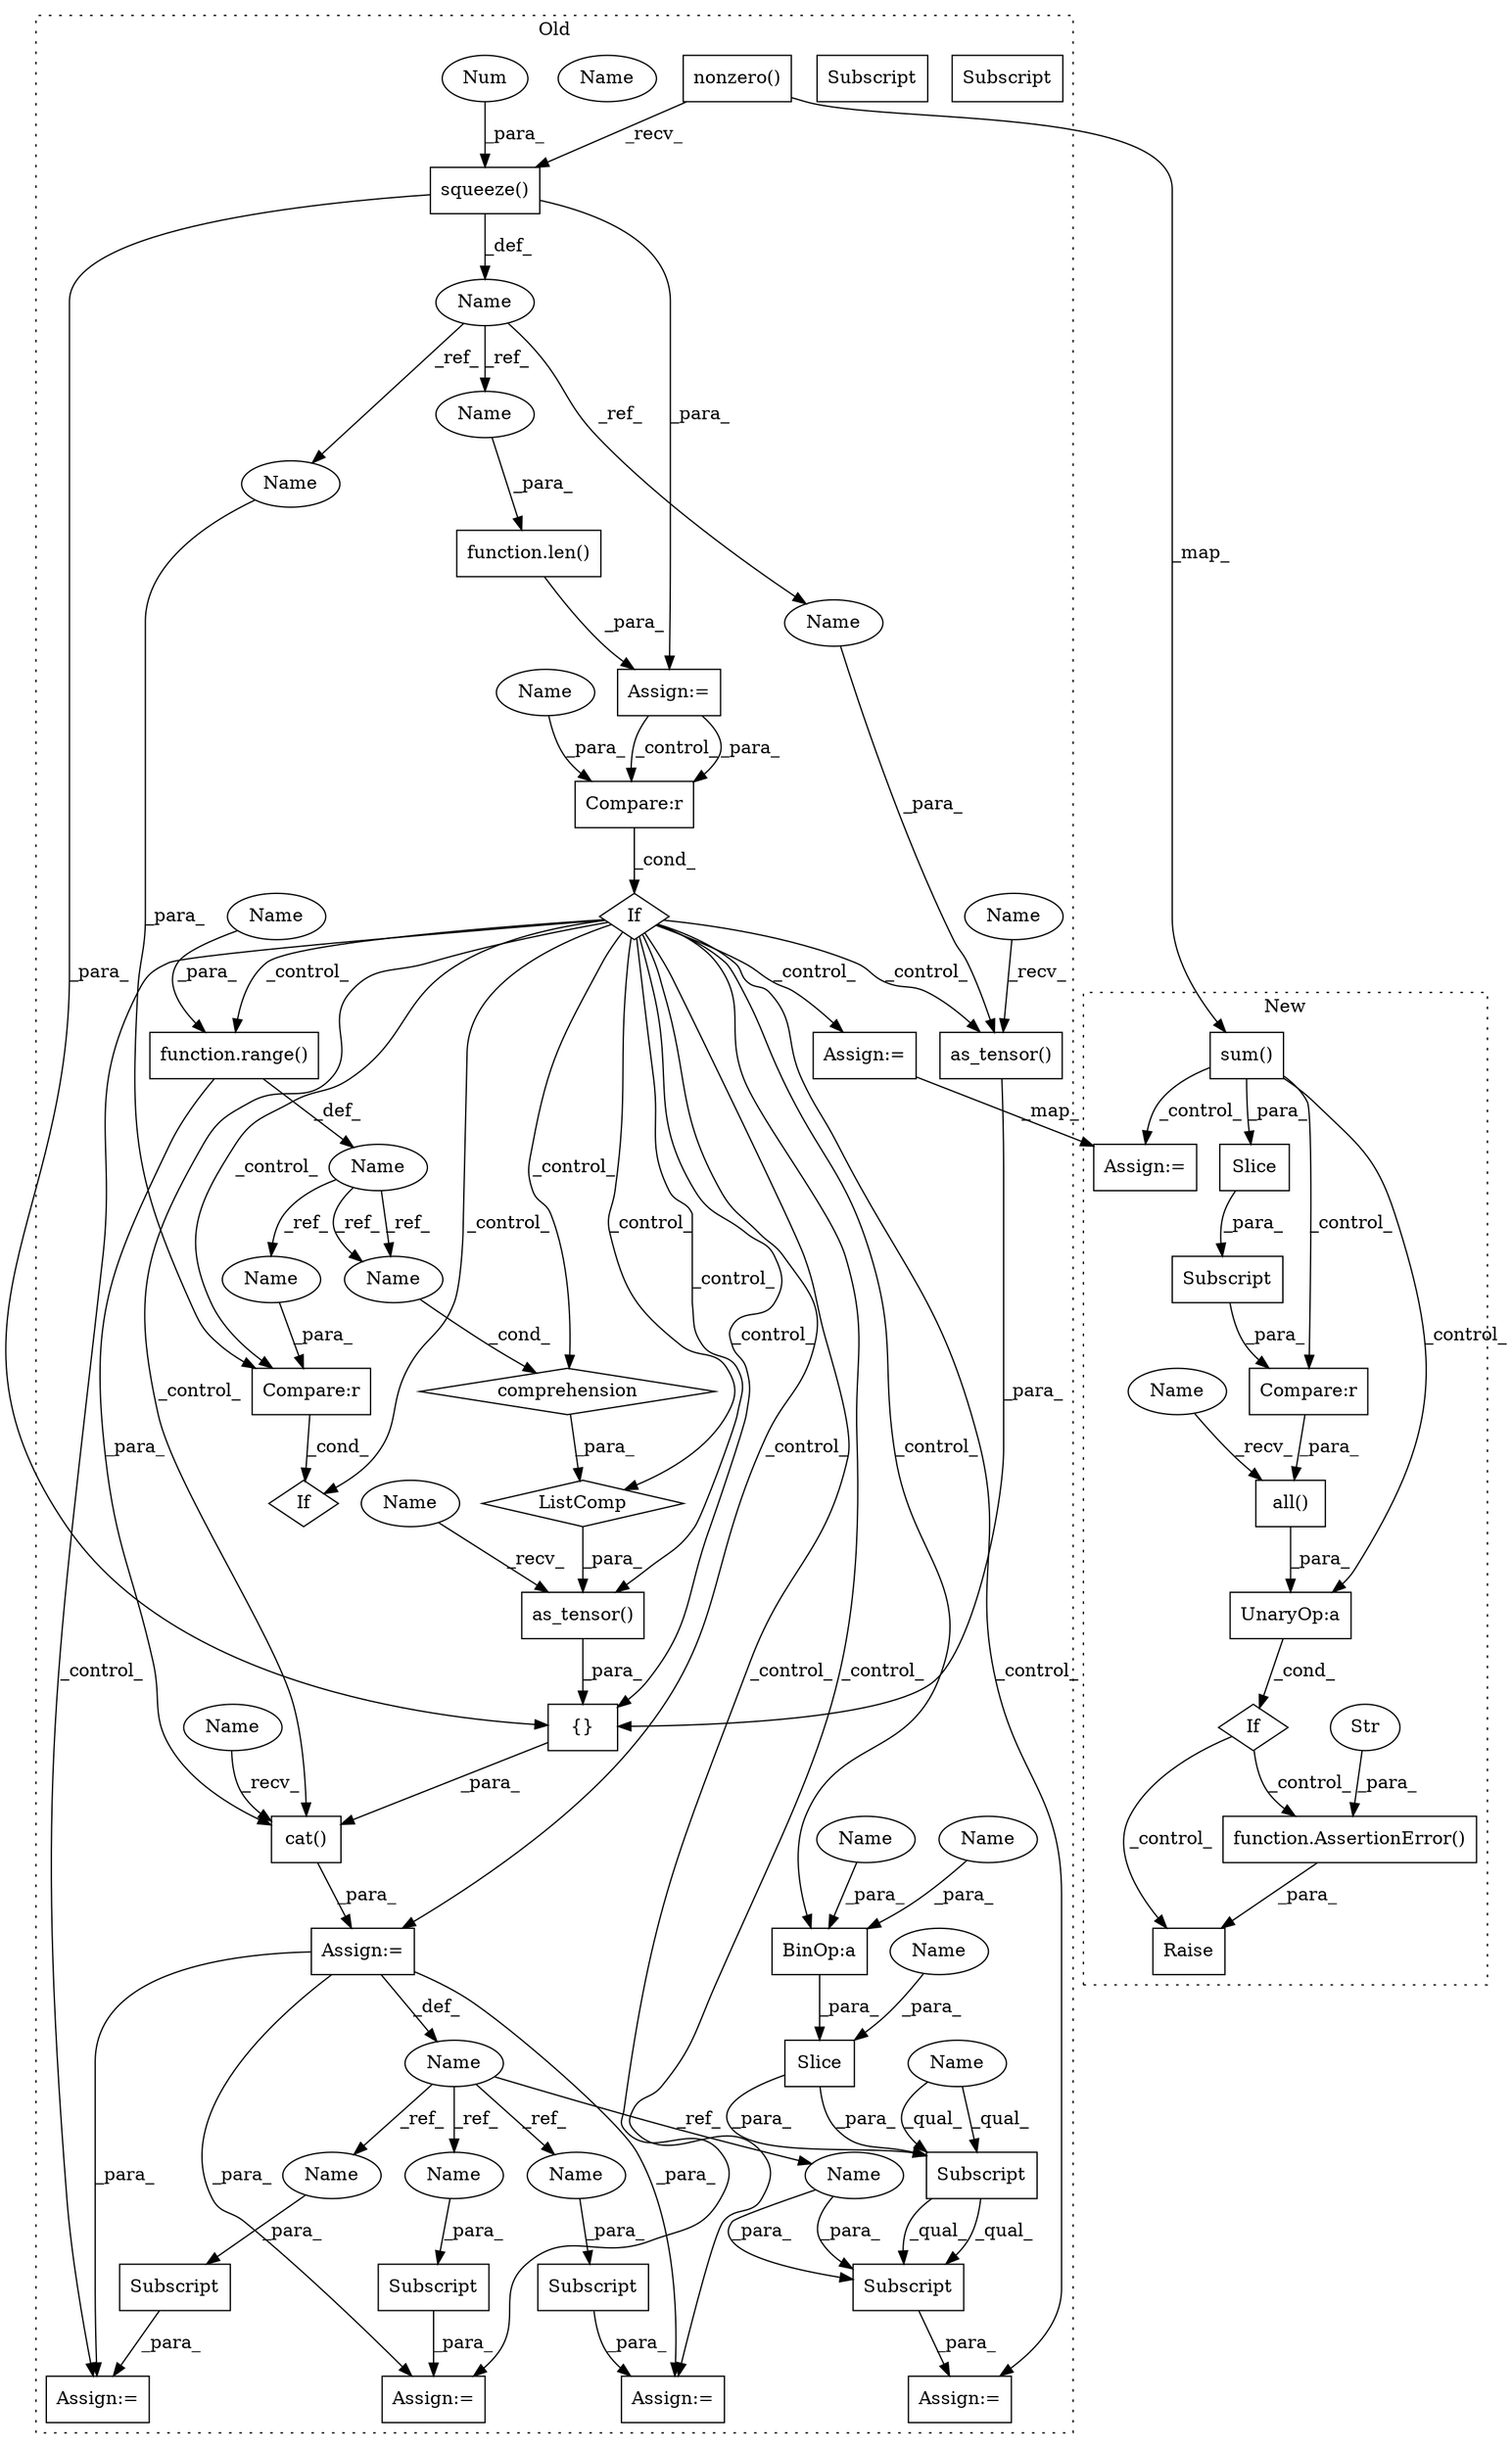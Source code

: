 digraph G {
subgraph cluster0 {
1 [label="If" a="96" s="6159,6170" l="3,18" shape="diamond"];
3 [label="Compare:r" a="40" s="6162" l="8" shape="box"];
4 [label="Assign:=" a="68" s="6715" l="3" shape="box"];
5 [label="function.range()" a="75" s="6479,6486" l="6,1" shape="box"];
6 [label="If" a="96" s="6491" l="22" shape="diamond"];
8 [label="as_tensor()" a="75" s="6451,6514" l="16,16" shape="box"];
10 [label="BinOp:a" a="82" s="6747" l="1" shape="box"];
11 [label="as_tensor()" a="75" s="6384,6413" l="16,16" shape="box"];
13 [label="Subscript" a="63" s="6575,0" l="19,0" shape="box"];
14 [label="{}" a="59" s="6362,6530" l="22,0" shape="box"];
15 [label="Subscript" a="63" s="6665,0" l="19,0" shape="box"];
16 [label="Name" a="87" s="5896" l="13" shape="ellipse"];
17 [label="function.len()" a="75" s="5990,6007" l="4,1" shape="box"];
18 [label="Subscript" a="63" s="6718,0" l="45,0" shape="box"];
19 [label="ListComp" a="106" s="6467" l="47" shape="diamond"];
20 [label="Subscript" a="63" s="6718,0" l="32,0" shape="box"];
21 [label="Slice" a="80" s="6731" l="18" shape="box"];
22 [label="Subscript" a="63" s="6620,0" l="19,0" shape="box"];
24 [label="comprehension" a="45" s="6470" l="3" shape="diamond"];
26 [label="nonzero()" a="75" s="5912,5950" l="14,1" shape="box"];
28 [label="Compare:r" a="40" s="6491" l="22" shape="box"];
31 [label="Name" a="87" s="6338" l="11" shape="ellipse"];
32 [label="Name" a="87" s="6468" l="1" shape="ellipse"];
33 [label="cat()" a="75" s="6352,6548" l="10,1" shape="box"];
34 [label="Name" a="87" s="6474" l="1" shape="ellipse"];
36 [label="Assign:=" a="68" s="6662" l="3" shape="box"];
37 [label="Assign:=" a="68" s="5987" l="3" shape="box"];
38 [label="Assign:=" a="68" s="6349" l="3" shape="box"];
39 [label="Assign:=" a="68" s="6572" l="3" shape="box"];
40 [label="Assign:=" a="68" s="6617" l="3" shape="box"];
41 [label="squeeze()" a="75" s="5912,5961" l="48,1" shape="box"];
42 [label="Num" a="76" s="5960" l="1" shape="ellipse"];
43 [label="Assign:=" a="68" s="6202" l="3" shape="box"];
45 [label="Name" a="87" s="6352" l="5" shape="ellipse"];
46 [label="Name" a="87" s="6451" l="5" shape="ellipse"];
47 [label="Name" a="87" s="6384" l="5" shape="ellipse"];
48 [label="Name" a="87" s="6627" l="11" shape="ellipse"];
49 [label="Name" a="87" s="6672" l="11" shape="ellipse"];
50 [label="Name" a="87" s="6582" l="11" shape="ellipse"];
51 [label="Name" a="87" s="6751" l="11" shape="ellipse"];
52 [label="Subscript" a="63" s="6718,0" l="32,0" shape="box"];
53 [label="Subscript" a="63" s="6718,0" l="45,0" shape="box"];
54 [label="Name" a="87" s="6718" l="12" shape="ellipse"];
55 [label="Name" a="87" s="6169" l="1" shape="ellipse"];
56 [label="Name" a="87" s="6748" l="1" shape="ellipse"];
57 [label="Name" a="87" s="6485" l="1" shape="ellipse"];
58 [label="Name" a="87" s="6491" l="1" shape="ellipse"];
59 [label="Name" a="87" s="6468" l="1" shape="ellipse"];
61 [label="Name" a="87" s="6740" l="7" shape="ellipse"];
62 [label="Name" a="87" s="6731" l="7" shape="ellipse"];
63 [label="Name" a="87" s="5994" l="13" shape="ellipse"];
64 [label="Name" a="87" s="6400" l="13" shape="ellipse"];
65 [label="Name" a="87" s="6500" l="13" shape="ellipse"];
label = "Old";
style="dotted";
}
subgraph cluster1 {
2 [label="Slice" a="80" s="6119" l="4" shape="box"];
7 [label="If" a="96" s="6095,6141" l="3,18" shape="diamond"];
9 [label="UnaryOp:a" a="61" s="6098" l="43" shape="box"];
12 [label="Subscript" a="63" s="6112,0" l="12,0" shape="box"];
23 [label="all()" a="75" s="6102,6140" l="10,1" shape="box"];
25 [label="sum()" a="75" s="5902,5936" l="10,1" shape="box"];
27 [label="Compare:r" a="40" s="6112" l="28" shape="box"];
29 [label="function.AssertionError()" a="75" s="6165,6226" l="15,1" shape="box"];
30 [label="Str" a="66" s="6180" l="46" shape="ellipse"];
35 [label="Raise" a="91" s="6159" l="6" shape="box"];
44 [label="Assign:=" a="68" s="6255" l="3" shape="box"];
60 [label="Name" a="87" s="6102" l="5" shape="ellipse"];
label = "New";
style="dotted";
}
1 -> 33 [label="_control_"];
1 -> 43 [label="_control_"];
1 -> 14 [label="_control_"];
1 -> 19 [label="_control_"];
1 -> 39 [label="_control_"];
1 -> 24 [label="_control_"];
1 -> 10 [label="_control_"];
1 -> 6 [label="_control_"];
1 -> 11 [label="_control_"];
1 -> 36 [label="_control_"];
1 -> 40 [label="_control_"];
1 -> 8 [label="_control_"];
1 -> 5 [label="_control_"];
1 -> 4 [label="_control_"];
1 -> 28 [label="_control_"];
1 -> 38 [label="_control_"];
2 -> 12 [label="_para_"];
3 -> 1 [label="_cond_"];
5 -> 33 [label="_para_"];
5 -> 34 [label="_def_"];
7 -> 29 [label="_control_"];
7 -> 35 [label="_control_"];
8 -> 14 [label="_para_"];
9 -> 7 [label="_cond_"];
10 -> 21 [label="_para_"];
11 -> 14 [label="_para_"];
12 -> 27 [label="_para_"];
13 -> 39 [label="_para_"];
14 -> 33 [label="_para_"];
15 -> 36 [label="_para_"];
16 -> 63 [label="_ref_"];
16 -> 64 [label="_ref_"];
16 -> 65 [label="_ref_"];
17 -> 37 [label="_para_"];
19 -> 8 [label="_para_"];
21 -> 52 [label="_para_"];
21 -> 52 [label="_para_"];
22 -> 40 [label="_para_"];
23 -> 9 [label="_para_"];
24 -> 19 [label="_para_"];
25 -> 27 [label="_control_"];
25 -> 9 [label="_control_"];
25 -> 2 [label="_para_"];
25 -> 44 [label="_control_"];
26 -> 41 [label="_recv_"];
26 -> 25 [label="_map_"];
27 -> 23 [label="_para_"];
28 -> 6 [label="_cond_"];
29 -> 35 [label="_para_"];
30 -> 29 [label="_para_"];
31 -> 48 [label="_ref_"];
31 -> 50 [label="_ref_"];
31 -> 51 [label="_ref_"];
31 -> 49 [label="_ref_"];
33 -> 38 [label="_para_"];
34 -> 58 [label="_ref_"];
34 -> 59 [label="_ref_"];
34 -> 59 [label="_ref_"];
37 -> 3 [label="_control_"];
37 -> 3 [label="_para_"];
38 -> 40 [label="_para_"];
38 -> 31 [label="_def_"];
38 -> 39 [label="_para_"];
38 -> 36 [label="_para_"];
41 -> 14 [label="_para_"];
41 -> 16 [label="_def_"];
41 -> 37 [label="_para_"];
42 -> 41 [label="_para_"];
43 -> 44 [label="_map_"];
45 -> 33 [label="_recv_"];
46 -> 8 [label="_recv_"];
47 -> 11 [label="_recv_"];
48 -> 22 [label="_para_"];
49 -> 15 [label="_para_"];
50 -> 13 [label="_para_"];
51 -> 53 [label="_para_"];
51 -> 53 [label="_para_"];
52 -> 53 [label="_qual_"];
52 -> 53 [label="_qual_"];
53 -> 4 [label="_para_"];
54 -> 52 [label="_qual_"];
54 -> 52 [label="_qual_"];
55 -> 3 [label="_para_"];
56 -> 10 [label="_para_"];
57 -> 5 [label="_para_"];
58 -> 28 [label="_para_"];
59 -> 24 [label="_cond_"];
60 -> 23 [label="_recv_"];
61 -> 10 [label="_para_"];
62 -> 21 [label="_para_"];
63 -> 17 [label="_para_"];
64 -> 11 [label="_para_"];
65 -> 28 [label="_para_"];
}